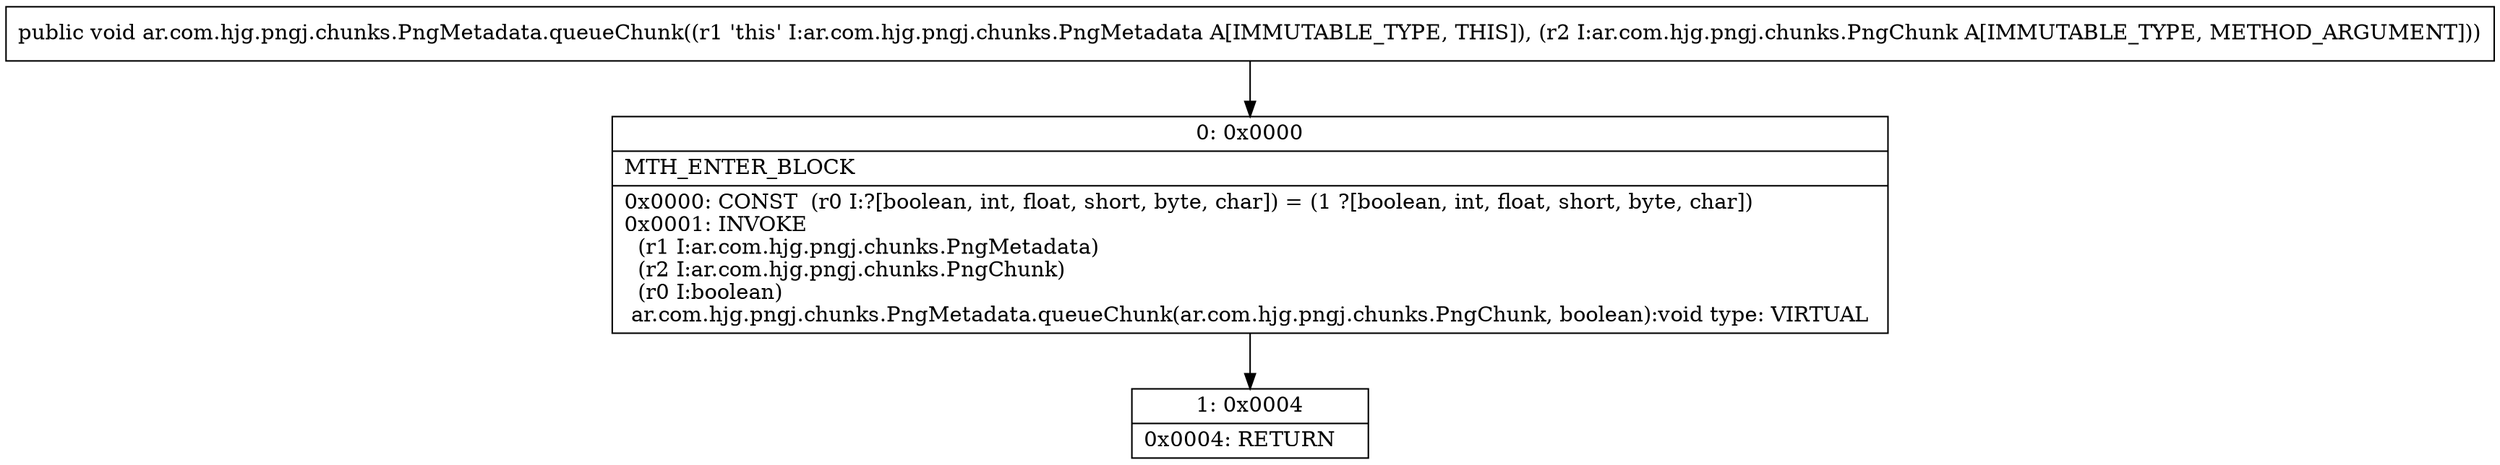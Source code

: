 digraph "CFG forar.com.hjg.pngj.chunks.PngMetadata.queueChunk(Lar\/com\/hjg\/pngj\/chunks\/PngChunk;)V" {
Node_0 [shape=record,label="{0\:\ 0x0000|MTH_ENTER_BLOCK\l|0x0000: CONST  (r0 I:?[boolean, int, float, short, byte, char]) = (1 ?[boolean, int, float, short, byte, char]) \l0x0001: INVOKE  \l  (r1 I:ar.com.hjg.pngj.chunks.PngMetadata)\l  (r2 I:ar.com.hjg.pngj.chunks.PngChunk)\l  (r0 I:boolean)\l ar.com.hjg.pngj.chunks.PngMetadata.queueChunk(ar.com.hjg.pngj.chunks.PngChunk, boolean):void type: VIRTUAL \l}"];
Node_1 [shape=record,label="{1\:\ 0x0004|0x0004: RETURN   \l}"];
MethodNode[shape=record,label="{public void ar.com.hjg.pngj.chunks.PngMetadata.queueChunk((r1 'this' I:ar.com.hjg.pngj.chunks.PngMetadata A[IMMUTABLE_TYPE, THIS]), (r2 I:ar.com.hjg.pngj.chunks.PngChunk A[IMMUTABLE_TYPE, METHOD_ARGUMENT])) }"];
MethodNode -> Node_0;
Node_0 -> Node_1;
}

